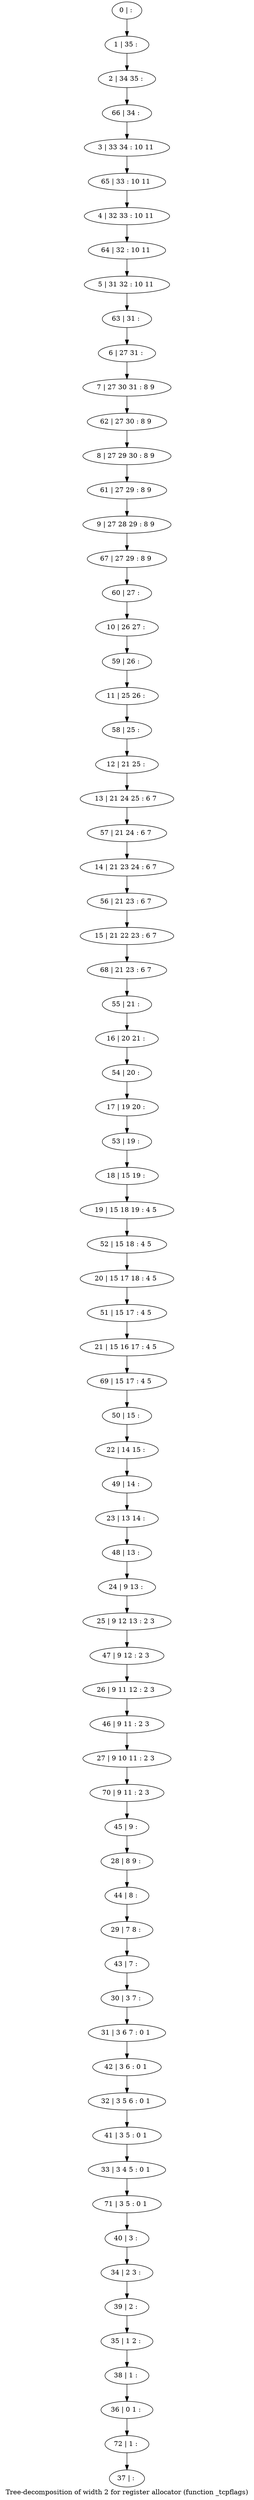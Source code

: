 digraph G {
graph [label="Tree-decomposition of width 2 for register allocator (function _tcpflags)"]
0[label="0 | : "];
1[label="1 | 35 : "];
2[label="2 | 34 35 : "];
3[label="3 | 33 34 : 10 11 "];
4[label="4 | 32 33 : 10 11 "];
5[label="5 | 31 32 : 10 11 "];
6[label="6 | 27 31 : "];
7[label="7 | 27 30 31 : 8 9 "];
8[label="8 | 27 29 30 : 8 9 "];
9[label="9 | 27 28 29 : 8 9 "];
10[label="10 | 26 27 : "];
11[label="11 | 25 26 : "];
12[label="12 | 21 25 : "];
13[label="13 | 21 24 25 : 6 7 "];
14[label="14 | 21 23 24 : 6 7 "];
15[label="15 | 21 22 23 : 6 7 "];
16[label="16 | 20 21 : "];
17[label="17 | 19 20 : "];
18[label="18 | 15 19 : "];
19[label="19 | 15 18 19 : 4 5 "];
20[label="20 | 15 17 18 : 4 5 "];
21[label="21 | 15 16 17 : 4 5 "];
22[label="22 | 14 15 : "];
23[label="23 | 13 14 : "];
24[label="24 | 9 13 : "];
25[label="25 | 9 12 13 : 2 3 "];
26[label="26 | 9 11 12 : 2 3 "];
27[label="27 | 9 10 11 : 2 3 "];
28[label="28 | 8 9 : "];
29[label="29 | 7 8 : "];
30[label="30 | 3 7 : "];
31[label="31 | 3 6 7 : 0 1 "];
32[label="32 | 3 5 6 : 0 1 "];
33[label="33 | 3 4 5 : 0 1 "];
34[label="34 | 2 3 : "];
35[label="35 | 1 2 : "];
36[label="36 | 0 1 : "];
37[label="37 | : "];
38[label="38 | 1 : "];
39[label="39 | 2 : "];
40[label="40 | 3 : "];
41[label="41 | 3 5 : 0 1 "];
42[label="42 | 3 6 : 0 1 "];
43[label="43 | 7 : "];
44[label="44 | 8 : "];
45[label="45 | 9 : "];
46[label="46 | 9 11 : 2 3 "];
47[label="47 | 9 12 : 2 3 "];
48[label="48 | 13 : "];
49[label="49 | 14 : "];
50[label="50 | 15 : "];
51[label="51 | 15 17 : 4 5 "];
52[label="52 | 15 18 : 4 5 "];
53[label="53 | 19 : "];
54[label="54 | 20 : "];
55[label="55 | 21 : "];
56[label="56 | 21 23 : 6 7 "];
57[label="57 | 21 24 : 6 7 "];
58[label="58 | 25 : "];
59[label="59 | 26 : "];
60[label="60 | 27 : "];
61[label="61 | 27 29 : 8 9 "];
62[label="62 | 27 30 : 8 9 "];
63[label="63 | 31 : "];
64[label="64 | 32 : 10 11 "];
65[label="65 | 33 : 10 11 "];
66[label="66 | 34 : "];
67[label="67 | 27 29 : 8 9 "];
68[label="68 | 21 23 : 6 7 "];
69[label="69 | 15 17 : 4 5 "];
70[label="70 | 9 11 : 2 3 "];
71[label="71 | 3 5 : 0 1 "];
72[label="72 | 1 : "];
0->1 ;
1->2 ;
6->7 ;
12->13 ;
18->19 ;
24->25 ;
30->31 ;
38->36 ;
35->38 ;
39->35 ;
34->39 ;
40->34 ;
41->33 ;
32->41 ;
42->32 ;
31->42 ;
43->30 ;
29->43 ;
44->29 ;
28->44 ;
45->28 ;
46->27 ;
26->46 ;
47->26 ;
25->47 ;
48->24 ;
23->48 ;
49->23 ;
22->49 ;
50->22 ;
51->21 ;
20->51 ;
52->20 ;
19->52 ;
53->18 ;
17->53 ;
54->17 ;
16->54 ;
55->16 ;
56->15 ;
14->56 ;
57->14 ;
13->57 ;
58->12 ;
11->58 ;
59->11 ;
10->59 ;
60->10 ;
61->9 ;
8->61 ;
62->8 ;
7->62 ;
63->6 ;
5->63 ;
64->5 ;
4->64 ;
65->4 ;
3->65 ;
66->3 ;
2->66 ;
67->60 ;
9->67 ;
68->55 ;
15->68 ;
69->50 ;
21->69 ;
70->45 ;
27->70 ;
71->40 ;
33->71 ;
72->37 ;
36->72 ;
}
